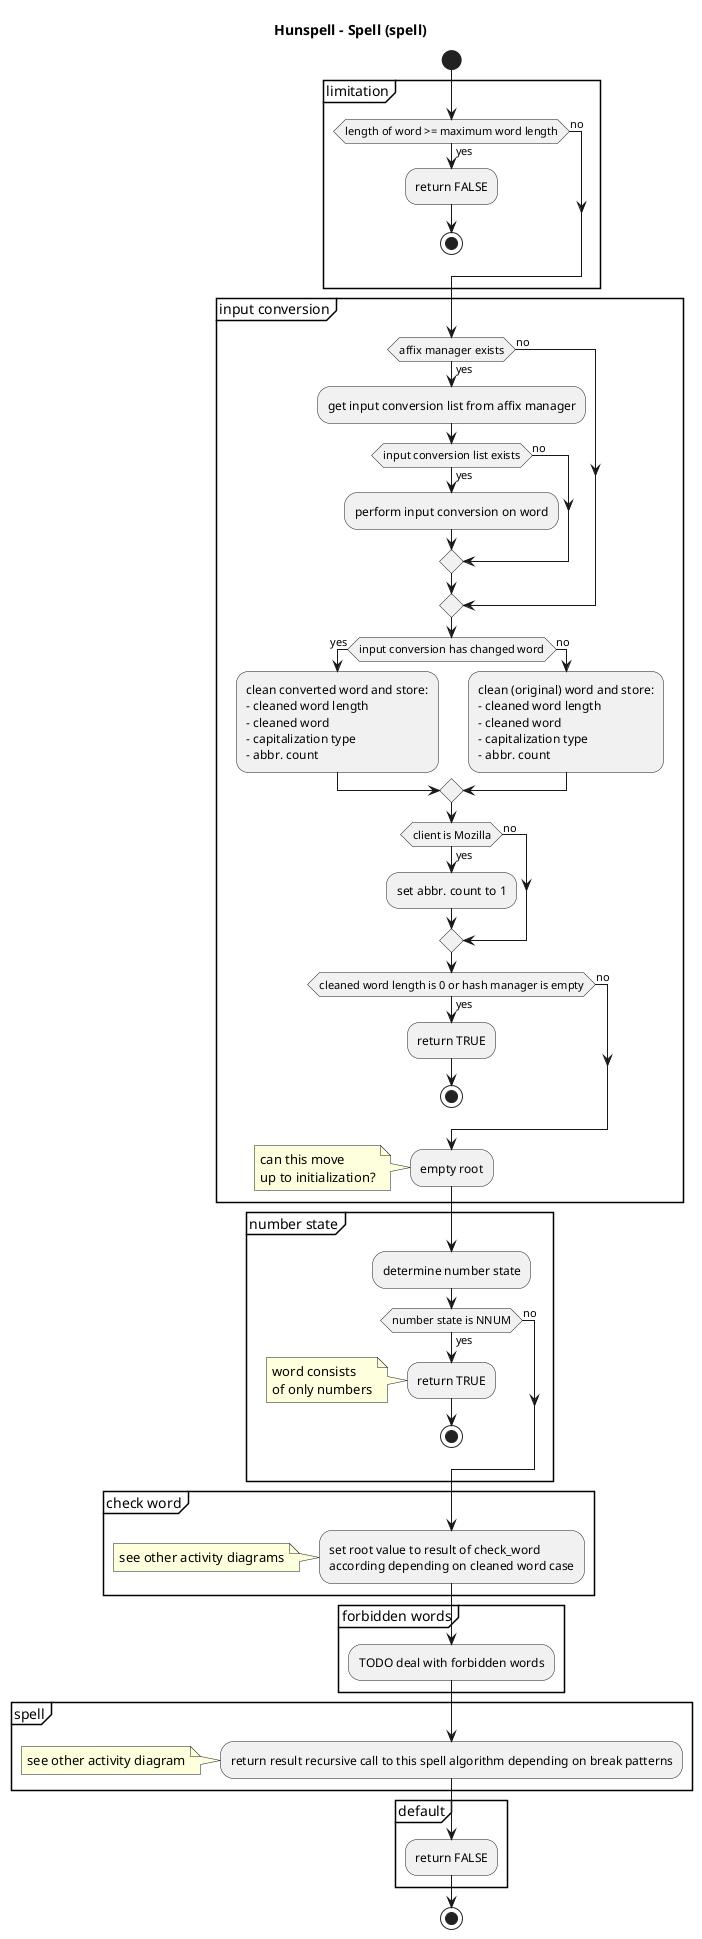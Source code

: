 @startuml
skinparam backgroundcolor White|White

title Hunspell - Spell (spell)

start

partition "limitation" {
	if (length of word >= maximum word length) then (yes)
		:return FALSE;
		stop
	else (no)
	endif
}

partition "input conversion" {
	if (affix manager exists) then (yes)
		:get input conversion list from affix manager;
		if (input conversion list exists) then (yes)
			:perform input conversion on word;
		else (no)
		endif
	else (no)
	endif
	if (input conversion has changed word) then (yes)
		:clean converted word and store:\n- cleaned word length\n- cleaned word\n- capitalization type\n- abbr. count;
	else (no)
		:clean (original) word and store:\n- cleaned word length\n- cleaned word\n- capitalization type\n- abbr. count;
	endif

	if (client is Mozilla) then (yes)
		:set abbr. count to 1;
	else (no)
	endif

	if (cleaned word length is 0 or hash manager is empty) then (yes)
		:return TRUE;
		stop
	else (no)
	endif
	:empty root;
	note left: can this move\nup to initialization?
}

partition "number state" {
	:determine number state;
	if (number state is NNUM) then (yes)
		:return TRUE;
		note left: word consists\nof only numbers
		stop
	else (no)
	endif
}

partition "check word" {
	:set root value to result of check_word\naccording depending on cleaned word case;
	note left: see other activity diagrams
}

partition "forbidden words" {
	:TODO deal with forbidden words;
}

partition "spell" {
	:return result recursive call to this spell algorithm depending on break patterns;
	note left: see other activity diagram
}

partition "default" {
	:return FALSE;
}

stop

@enduml
